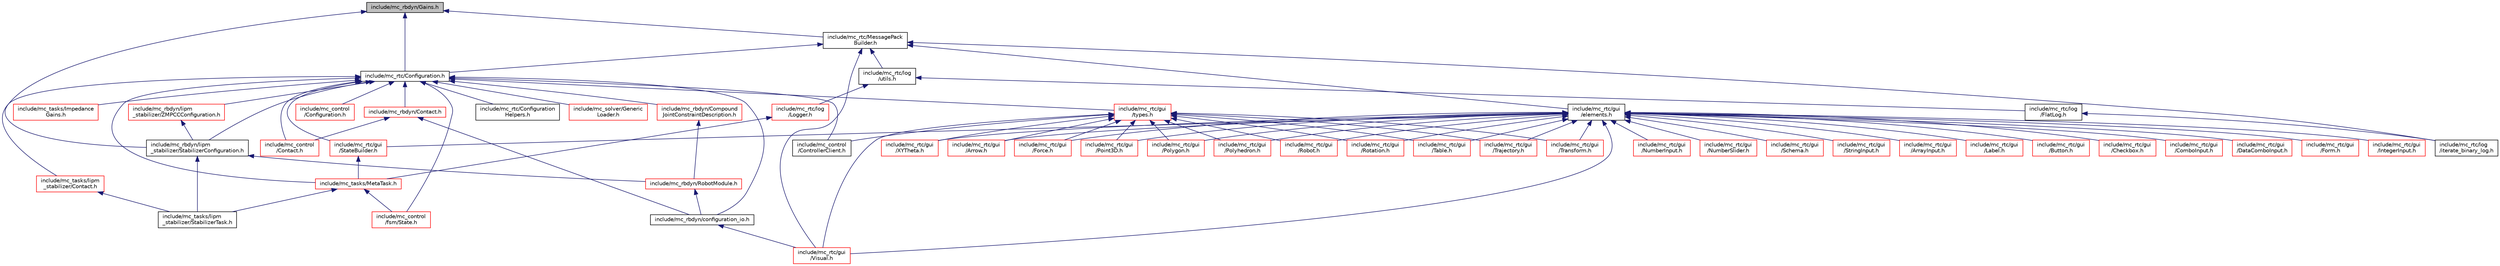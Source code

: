 digraph "include/mc_rbdyn/Gains.h"
{
 // INTERACTIVE_SVG=YES
  edge [fontname="Helvetica",fontsize="10",labelfontname="Helvetica",labelfontsize="10"];
  node [fontname="Helvetica",fontsize="10",shape=record];
  Node2 [label="include/mc_rbdyn/Gains.h",height=0.2,width=0.4,color="black", fillcolor="grey75", style="filled", fontcolor="black"];
  Node2 -> Node3 [dir="back",color="midnightblue",fontsize="10",style="solid",fontname="Helvetica"];
  Node3 [label="include/mc_rtc/MessagePack\lBuilder.h",height=0.2,width=0.4,color="black", fillcolor="white", style="filled",URL="$MessagePackBuilder_8h.html"];
  Node3 -> Node4 [dir="back",color="midnightblue",fontsize="10",style="solid",fontname="Helvetica"];
  Node4 [label="include/mc_rtc/Configuration.h",height=0.2,width=0.4,color="black", fillcolor="white", style="filled",URL="$mc__rtc_2Configuration_8h.html"];
  Node4 -> Node5 [dir="back",color="midnightblue",fontsize="10",style="solid",fontname="Helvetica"];
  Node5 [label="include/mc_tasks/MetaTask.h",height=0.2,width=0.4,color="red", fillcolor="white", style="filled",URL="$MetaTask_8h.html"];
  Node5 -> Node25 [dir="back",color="midnightblue",fontsize="10",style="solid",fontname="Helvetica"];
  Node25 [label="include/mc_control\l/fsm/State.h",height=0.2,width=0.4,color="red", fillcolor="white", style="filled",URL="$State_8h.html"];
  Node5 -> Node44 [dir="back",color="midnightblue",fontsize="10",style="solid",fontname="Helvetica"];
  Node44 [label="include/mc_tasks/lipm\l_stabilizer/StabilizerTask.h",height=0.2,width=0.4,color="black", fillcolor="white", style="filled",URL="$StabilizerTask_8h.html"];
  Node4 -> Node68 [dir="back",color="midnightblue",fontsize="10",style="solid",fontname="Helvetica"];
  Node68 [label="include/mc_rtc/gui\l/StateBuilder.h",height=0.2,width=0.4,color="red", fillcolor="white", style="filled",URL="$StateBuilder_8h.html"];
  Node68 -> Node5 [dir="back",color="midnightblue",fontsize="10",style="solid",fontname="Helvetica"];
  Node4 -> Node82 [dir="back",color="midnightblue",fontsize="10",style="solid",fontname="Helvetica"];
  Node82 [label="include/mc_rtc/gui\l/types.h",height=0.2,width=0.4,color="red", fillcolor="white", style="filled",URL="$types_8h.html"];
  Node82 -> Node90 [dir="back",color="midnightblue",fontsize="10",style="solid",fontname="Helvetica"];
  Node90 [label="include/mc_rtc/gui\l/Arrow.h",height=0.2,width=0.4,color="red", fillcolor="white", style="filled",URL="$Arrow_8h.html"];
  Node82 -> Node91 [dir="back",color="midnightblue",fontsize="10",style="solid",fontname="Helvetica"];
  Node91 [label="include/mc_rtc/gui\l/Visual.h",height=0.2,width=0.4,color="red", fillcolor="white", style="filled",URL="$Visual_8h.html"];
  Node82 -> Node97 [dir="back",color="midnightblue",fontsize="10",style="solid",fontname="Helvetica"];
  Node97 [label="include/mc_rtc/gui\l/Force.h",height=0.2,width=0.4,color="red", fillcolor="white", style="filled",URL="$Force_8h.html"];
  Node82 -> Node98 [dir="back",color="midnightblue",fontsize="10",style="solid",fontname="Helvetica"];
  Node98 [label="include/mc_rtc/gui\l/Point3D.h",height=0.2,width=0.4,color="red", fillcolor="white", style="filled",URL="$Point3D_8h.html"];
  Node82 -> Node99 [dir="back",color="midnightblue",fontsize="10",style="solid",fontname="Helvetica"];
  Node99 [label="include/mc_rtc/gui\l/Polygon.h",height=0.2,width=0.4,color="red", fillcolor="white", style="filled",URL="$Polygon_8h.html"];
  Node82 -> Node100 [dir="back",color="midnightblue",fontsize="10",style="solid",fontname="Helvetica"];
  Node100 [label="include/mc_rtc/gui\l/Polyhedron.h",height=0.2,width=0.4,color="red", fillcolor="white", style="filled",URL="$Polyhedron_8h.html"];
  Node82 -> Node101 [dir="back",color="midnightblue",fontsize="10",style="solid",fontname="Helvetica"];
  Node101 [label="include/mc_rtc/gui\l/Robot.h",height=0.2,width=0.4,color="red", fillcolor="white", style="filled",URL="$mc__rtc_2gui_2Robot_8h.html"];
  Node82 -> Node102 [dir="back",color="midnightblue",fontsize="10",style="solid",fontname="Helvetica"];
  Node102 [label="include/mc_rtc/gui\l/Rotation.h",height=0.2,width=0.4,color="red", fillcolor="white", style="filled",URL="$Rotation_8h.html"];
  Node82 -> Node103 [dir="back",color="midnightblue",fontsize="10",style="solid",fontname="Helvetica"];
  Node103 [label="include/mc_rtc/gui\l/Table.h",height=0.2,width=0.4,color="red", fillcolor="white", style="filled",URL="$Table_8h.html"];
  Node82 -> Node104 [dir="back",color="midnightblue",fontsize="10",style="solid",fontname="Helvetica"];
  Node104 [label="include/mc_rtc/gui\l/Trajectory.h",height=0.2,width=0.4,color="red", fillcolor="white", style="filled",URL="$Trajectory_8h.html"];
  Node82 -> Node105 [dir="back",color="midnightblue",fontsize="10",style="solid",fontname="Helvetica"];
  Node105 [label="include/mc_rtc/gui\l/Transform.h",height=0.2,width=0.4,color="red", fillcolor="white", style="filled",URL="$Transform_8h.html"];
  Node82 -> Node106 [dir="back",color="midnightblue",fontsize="10",style="solid",fontname="Helvetica"];
  Node106 [label="include/mc_rtc/gui\l/XYTheta.h",height=0.2,width=0.4,color="red", fillcolor="white", style="filled",URL="$XYTheta_8h.html"];
  Node82 -> Node12 [dir="back",color="midnightblue",fontsize="10",style="solid",fontname="Helvetica"];
  Node12 [label="include/mc_control\l/ControllerClient.h",height=0.2,width=0.4,color="black", fillcolor="white", style="filled",URL="$ControllerClient_8h.html"];
  Node4 -> Node107 [dir="back",color="midnightblue",fontsize="10",style="solid",fontname="Helvetica"];
  Node107 [label="include/mc_rbdyn/Contact.h",height=0.2,width=0.4,color="red", fillcolor="white", style="filled",URL="$mc__rbdyn_2Contact_8h.html"];
  Node107 -> Node127 [dir="back",color="midnightblue",fontsize="10",style="solid",fontname="Helvetica"];
  Node127 [label="include/mc_control\l/Contact.h",height=0.2,width=0.4,color="red", fillcolor="white", style="filled",URL="$mc__control_2Contact_8h.html"];
  Node107 -> Node128 [dir="back",color="midnightblue",fontsize="10",style="solid",fontname="Helvetica"];
  Node128 [label="include/mc_rbdyn/configuration_io.h",height=0.2,width=0.4,color="black", fillcolor="white", style="filled",URL="$configuration__io_8h.html"];
  Node128 -> Node91 [dir="back",color="midnightblue",fontsize="10",style="solid",fontname="Helvetica"];
  Node4 -> Node129 [dir="back",color="midnightblue",fontsize="10",style="solid",fontname="Helvetica"];
  Node129 [label="include/mc_rbdyn/Compound\lJointConstraintDescription.h",height=0.2,width=0.4,color="red", fillcolor="white", style="filled",URL="$CompoundJointConstraintDescription_8h.html"];
  Node129 -> Node130 [dir="back",color="midnightblue",fontsize="10",style="solid",fontname="Helvetica"];
  Node130 [label="include/mc_rbdyn/RobotModule.h",height=0.2,width=0.4,color="red", fillcolor="white", style="filled",URL="$RobotModule_8h.html"];
  Node130 -> Node128 [dir="back",color="midnightblue",fontsize="10",style="solid",fontname="Helvetica"];
  Node4 -> Node145 [dir="back",color="midnightblue",fontsize="10",style="solid",fontname="Helvetica"];
  Node145 [label="include/mc_rbdyn/lipm\l_stabilizer/ZMPCCConfiguration.h",height=0.2,width=0.4,color="red", fillcolor="white", style="filled",URL="$ZMPCCConfiguration_8h.html"];
  Node145 -> Node146 [dir="back",color="midnightblue",fontsize="10",style="solid",fontname="Helvetica"];
  Node146 [label="include/mc_rbdyn/lipm\l_stabilizer/StabilizerConfiguration.h",height=0.2,width=0.4,color="black", fillcolor="white", style="filled",URL="$StabilizerConfiguration_8h.html"];
  Node146 -> Node130 [dir="back",color="midnightblue",fontsize="10",style="solid",fontname="Helvetica"];
  Node146 -> Node44 [dir="back",color="midnightblue",fontsize="10",style="solid",fontname="Helvetica"];
  Node4 -> Node146 [dir="back",color="midnightblue",fontsize="10",style="solid",fontname="Helvetica"];
  Node4 -> Node148 [dir="back",color="midnightblue",fontsize="10",style="solid",fontname="Helvetica"];
  Node148 [label="include/mc_control\l/Configuration.h",height=0.2,width=0.4,color="red", fillcolor="white", style="filled",URL="$mc__control_2Configuration_8h.html"];
  Node4 -> Node127 [dir="back",color="midnightblue",fontsize="10",style="solid",fontname="Helvetica"];
  Node4 -> Node128 [dir="back",color="midnightblue",fontsize="10",style="solid",fontname="Helvetica"];
  Node4 -> Node12 [dir="back",color="midnightblue",fontsize="10",style="solid",fontname="Helvetica"];
  Node4 -> Node25 [dir="back",color="midnightblue",fontsize="10",style="solid",fontname="Helvetica"];
  Node4 -> Node137 [dir="back",color="midnightblue",fontsize="10",style="solid",fontname="Helvetica"];
  Node137 [label="include/mc_tasks/lipm\l_stabilizer/Contact.h",height=0.2,width=0.4,color="red", fillcolor="white", style="filled",URL="$mc__tasks_2lipm__stabilizer_2Contact_8h.html"];
  Node137 -> Node44 [dir="back",color="midnightblue",fontsize="10",style="solid",fontname="Helvetica"];
  Node4 -> Node149 [dir="back",color="midnightblue",fontsize="10",style="solid",fontname="Helvetica"];
  Node149 [label="include/mc_rtc/Configuration\lHelpers.h",height=0.2,width=0.4,color="black", fillcolor="white", style="filled",URL="$ConfigurationHelpers_8h.html"];
  Node4 -> Node120 [dir="back",color="midnightblue",fontsize="10",style="solid",fontname="Helvetica"];
  Node120 [label="include/mc_solver/Generic\lLoader.h",height=0.2,width=0.4,color="red", fillcolor="white", style="filled",URL="$GenericLoader_8h.html"];
  Node4 -> Node150 [dir="back",color="midnightblue",fontsize="10",style="solid",fontname="Helvetica"];
  Node150 [label="include/mc_tasks/Impedance\lGains.h",height=0.2,width=0.4,color="red", fillcolor="white", style="filled",URL="$ImpedanceGains_8h.html"];
  Node3 -> Node151 [dir="back",color="midnightblue",fontsize="10",style="solid",fontname="Helvetica"];
  Node151 [label="include/mc_rtc/gui\l/elements.h",height=0.2,width=0.4,color="black", fillcolor="white", style="filled",URL="$elements_8h.html"];
  Node151 -> Node68 [dir="back",color="midnightblue",fontsize="10",style="solid",fontname="Helvetica"];
  Node151 -> Node152 [dir="back",color="midnightblue",fontsize="10",style="solid",fontname="Helvetica"];
  Node152 [label="include/mc_rtc/gui\l/ArrayInput.h",height=0.2,width=0.4,color="red", fillcolor="white", style="filled",URL="$ArrayInput_8h.html"];
  Node151 -> Node154 [dir="back",color="midnightblue",fontsize="10",style="solid",fontname="Helvetica"];
  Node154 [label="include/mc_rtc/gui\l/Label.h",height=0.2,width=0.4,color="red", fillcolor="white", style="filled",URL="$Label_8h.html"];
  Node151 -> Node90 [dir="back",color="midnightblue",fontsize="10",style="solid",fontname="Helvetica"];
  Node151 -> Node91 [dir="back",color="midnightblue",fontsize="10",style="solid",fontname="Helvetica"];
  Node151 -> Node156 [dir="back",color="midnightblue",fontsize="10",style="solid",fontname="Helvetica"];
  Node156 [label="include/mc_rtc/gui\l/Button.h",height=0.2,width=0.4,color="red", fillcolor="white", style="filled",URL="$Button_8h.html"];
  Node151 -> Node157 [dir="back",color="midnightblue",fontsize="10",style="solid",fontname="Helvetica"];
  Node157 [label="include/mc_rtc/gui\l/Checkbox.h",height=0.2,width=0.4,color="red", fillcolor="white", style="filled",URL="$Checkbox_8h.html"];
  Node151 -> Node158 [dir="back",color="midnightblue",fontsize="10",style="solid",fontname="Helvetica"];
  Node158 [label="include/mc_rtc/gui\l/ComboInput.h",height=0.2,width=0.4,color="red", fillcolor="white", style="filled",URL="$ComboInput_8h.html"];
  Node151 -> Node159 [dir="back",color="midnightblue",fontsize="10",style="solid",fontname="Helvetica"];
  Node159 [label="include/mc_rtc/gui\l/DataComboInput.h",height=0.2,width=0.4,color="red", fillcolor="white", style="filled",URL="$DataComboInput_8h.html"];
  Node151 -> Node97 [dir="back",color="midnightblue",fontsize="10",style="solid",fontname="Helvetica"];
  Node151 -> Node160 [dir="back",color="midnightblue",fontsize="10",style="solid",fontname="Helvetica"];
  Node160 [label="include/mc_rtc/gui\l/Form.h",height=0.2,width=0.4,color="red", fillcolor="white", style="filled",URL="$Form_8h.html"];
  Node151 -> Node161 [dir="back",color="midnightblue",fontsize="10",style="solid",fontname="Helvetica"];
  Node161 [label="include/mc_rtc/gui\l/IntegerInput.h",height=0.2,width=0.4,color="red", fillcolor="white", style="filled",URL="$IntegerInput_8h.html"];
  Node151 -> Node162 [dir="back",color="midnightblue",fontsize="10",style="solid",fontname="Helvetica"];
  Node162 [label="include/mc_rtc/gui\l/NumberInput.h",height=0.2,width=0.4,color="red", fillcolor="white", style="filled",URL="$NumberInput_8h.html"];
  Node151 -> Node163 [dir="back",color="midnightblue",fontsize="10",style="solid",fontname="Helvetica"];
  Node163 [label="include/mc_rtc/gui\l/NumberSlider.h",height=0.2,width=0.4,color="red", fillcolor="white", style="filled",URL="$NumberSlider_8h.html"];
  Node151 -> Node98 [dir="back",color="midnightblue",fontsize="10",style="solid",fontname="Helvetica"];
  Node151 -> Node99 [dir="back",color="midnightblue",fontsize="10",style="solid",fontname="Helvetica"];
  Node151 -> Node100 [dir="back",color="midnightblue",fontsize="10",style="solid",fontname="Helvetica"];
  Node151 -> Node101 [dir="back",color="midnightblue",fontsize="10",style="solid",fontname="Helvetica"];
  Node151 -> Node102 [dir="back",color="midnightblue",fontsize="10",style="solid",fontname="Helvetica"];
  Node151 -> Node164 [dir="back",color="midnightblue",fontsize="10",style="solid",fontname="Helvetica"];
  Node164 [label="include/mc_rtc/gui\l/Schema.h",height=0.2,width=0.4,color="red", fillcolor="white", style="filled",URL="$Schema_8h.html"];
  Node151 -> Node165 [dir="back",color="midnightblue",fontsize="10",style="solid",fontname="Helvetica"];
  Node165 [label="include/mc_rtc/gui\l/StringInput.h",height=0.2,width=0.4,color="red", fillcolor="white", style="filled",URL="$StringInput_8h.html"];
  Node151 -> Node103 [dir="back",color="midnightblue",fontsize="10",style="solid",fontname="Helvetica"];
  Node151 -> Node104 [dir="back",color="midnightblue",fontsize="10",style="solid",fontname="Helvetica"];
  Node151 -> Node105 [dir="back",color="midnightblue",fontsize="10",style="solid",fontname="Helvetica"];
  Node151 -> Node106 [dir="back",color="midnightblue",fontsize="10",style="solid",fontname="Helvetica"];
  Node3 -> Node166 [dir="back",color="midnightblue",fontsize="10",style="solid",fontname="Helvetica"];
  Node166 [label="include/mc_rtc/log\l/utils.h",height=0.2,width=0.4,color="black", fillcolor="white", style="filled",URL="$log_2utils_8h.html"];
  Node166 -> Node167 [dir="back",color="midnightblue",fontsize="10",style="solid",fontname="Helvetica"];
  Node167 [label="include/mc_rtc/log\l/Logger.h",height=0.2,width=0.4,color="red", fillcolor="white", style="filled",URL="$Logger_8h.html"];
  Node167 -> Node5 [dir="back",color="midnightblue",fontsize="10",style="solid",fontname="Helvetica"];
  Node166 -> Node168 [dir="back",color="midnightblue",fontsize="10",style="solid",fontname="Helvetica"];
  Node168 [label="include/mc_rtc/log\l/FlatLog.h",height=0.2,width=0.4,color="black", fillcolor="white", style="filled",URL="$FlatLog_8h.html"];
  Node168 -> Node169 [dir="back",color="midnightblue",fontsize="10",style="solid",fontname="Helvetica"];
  Node169 [label="include/mc_rtc/log\l/iterate_binary_log.h",height=0.2,width=0.4,color="black", fillcolor="white", style="filled",URL="$iterate__binary__log_8h.html"];
  Node3 -> Node91 [dir="back",color="midnightblue",fontsize="10",style="solid",fontname="Helvetica"];
  Node3 -> Node169 [dir="back",color="midnightblue",fontsize="10",style="solid",fontname="Helvetica"];
  Node2 -> Node4 [dir="back",color="midnightblue",fontsize="10",style="solid",fontname="Helvetica"];
  Node2 -> Node146 [dir="back",color="midnightblue",fontsize="10",style="solid",fontname="Helvetica"];
}
